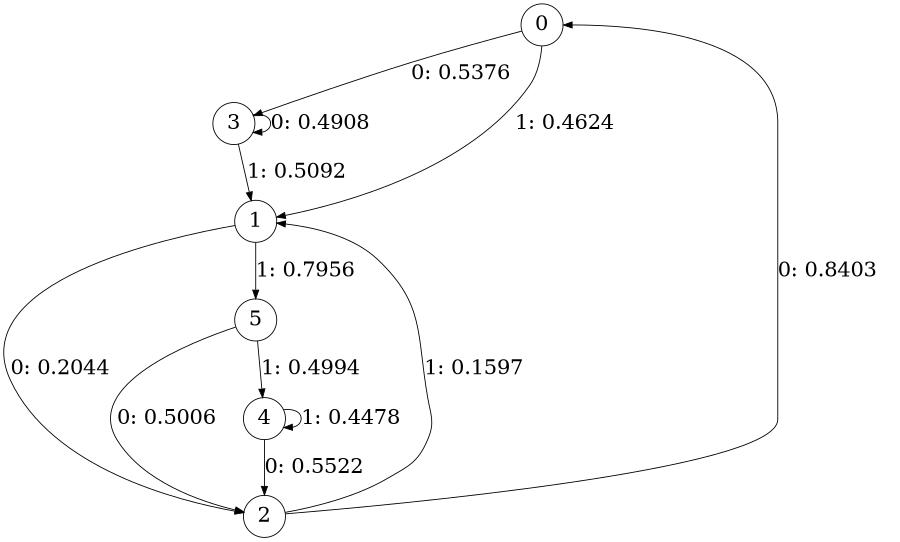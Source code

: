 digraph "ch5faceL3" {
size = "6,8.5";
ratio = "fill";
node [shape = circle];
node [fontsize = 24];
edge [fontsize = 24];
0 -> 3 [label = "0: 0.5376   "];
0 -> 1 [label = "1: 0.4624   "];
1 -> 2 [label = "0: 0.2044   "];
1 -> 5 [label = "1: 0.7956   "];
2 -> 0 [label = "0: 0.8403   "];
2 -> 1 [label = "1: 0.1597   "];
3 -> 3 [label = "0: 0.4908   "];
3 -> 1 [label = "1: 0.5092   "];
4 -> 2 [label = "0: 0.5522   "];
4 -> 4 [label = "1: 0.4478   "];
5 -> 2 [label = "0: 0.5006   "];
5 -> 4 [label = "1: 0.4994   "];
}